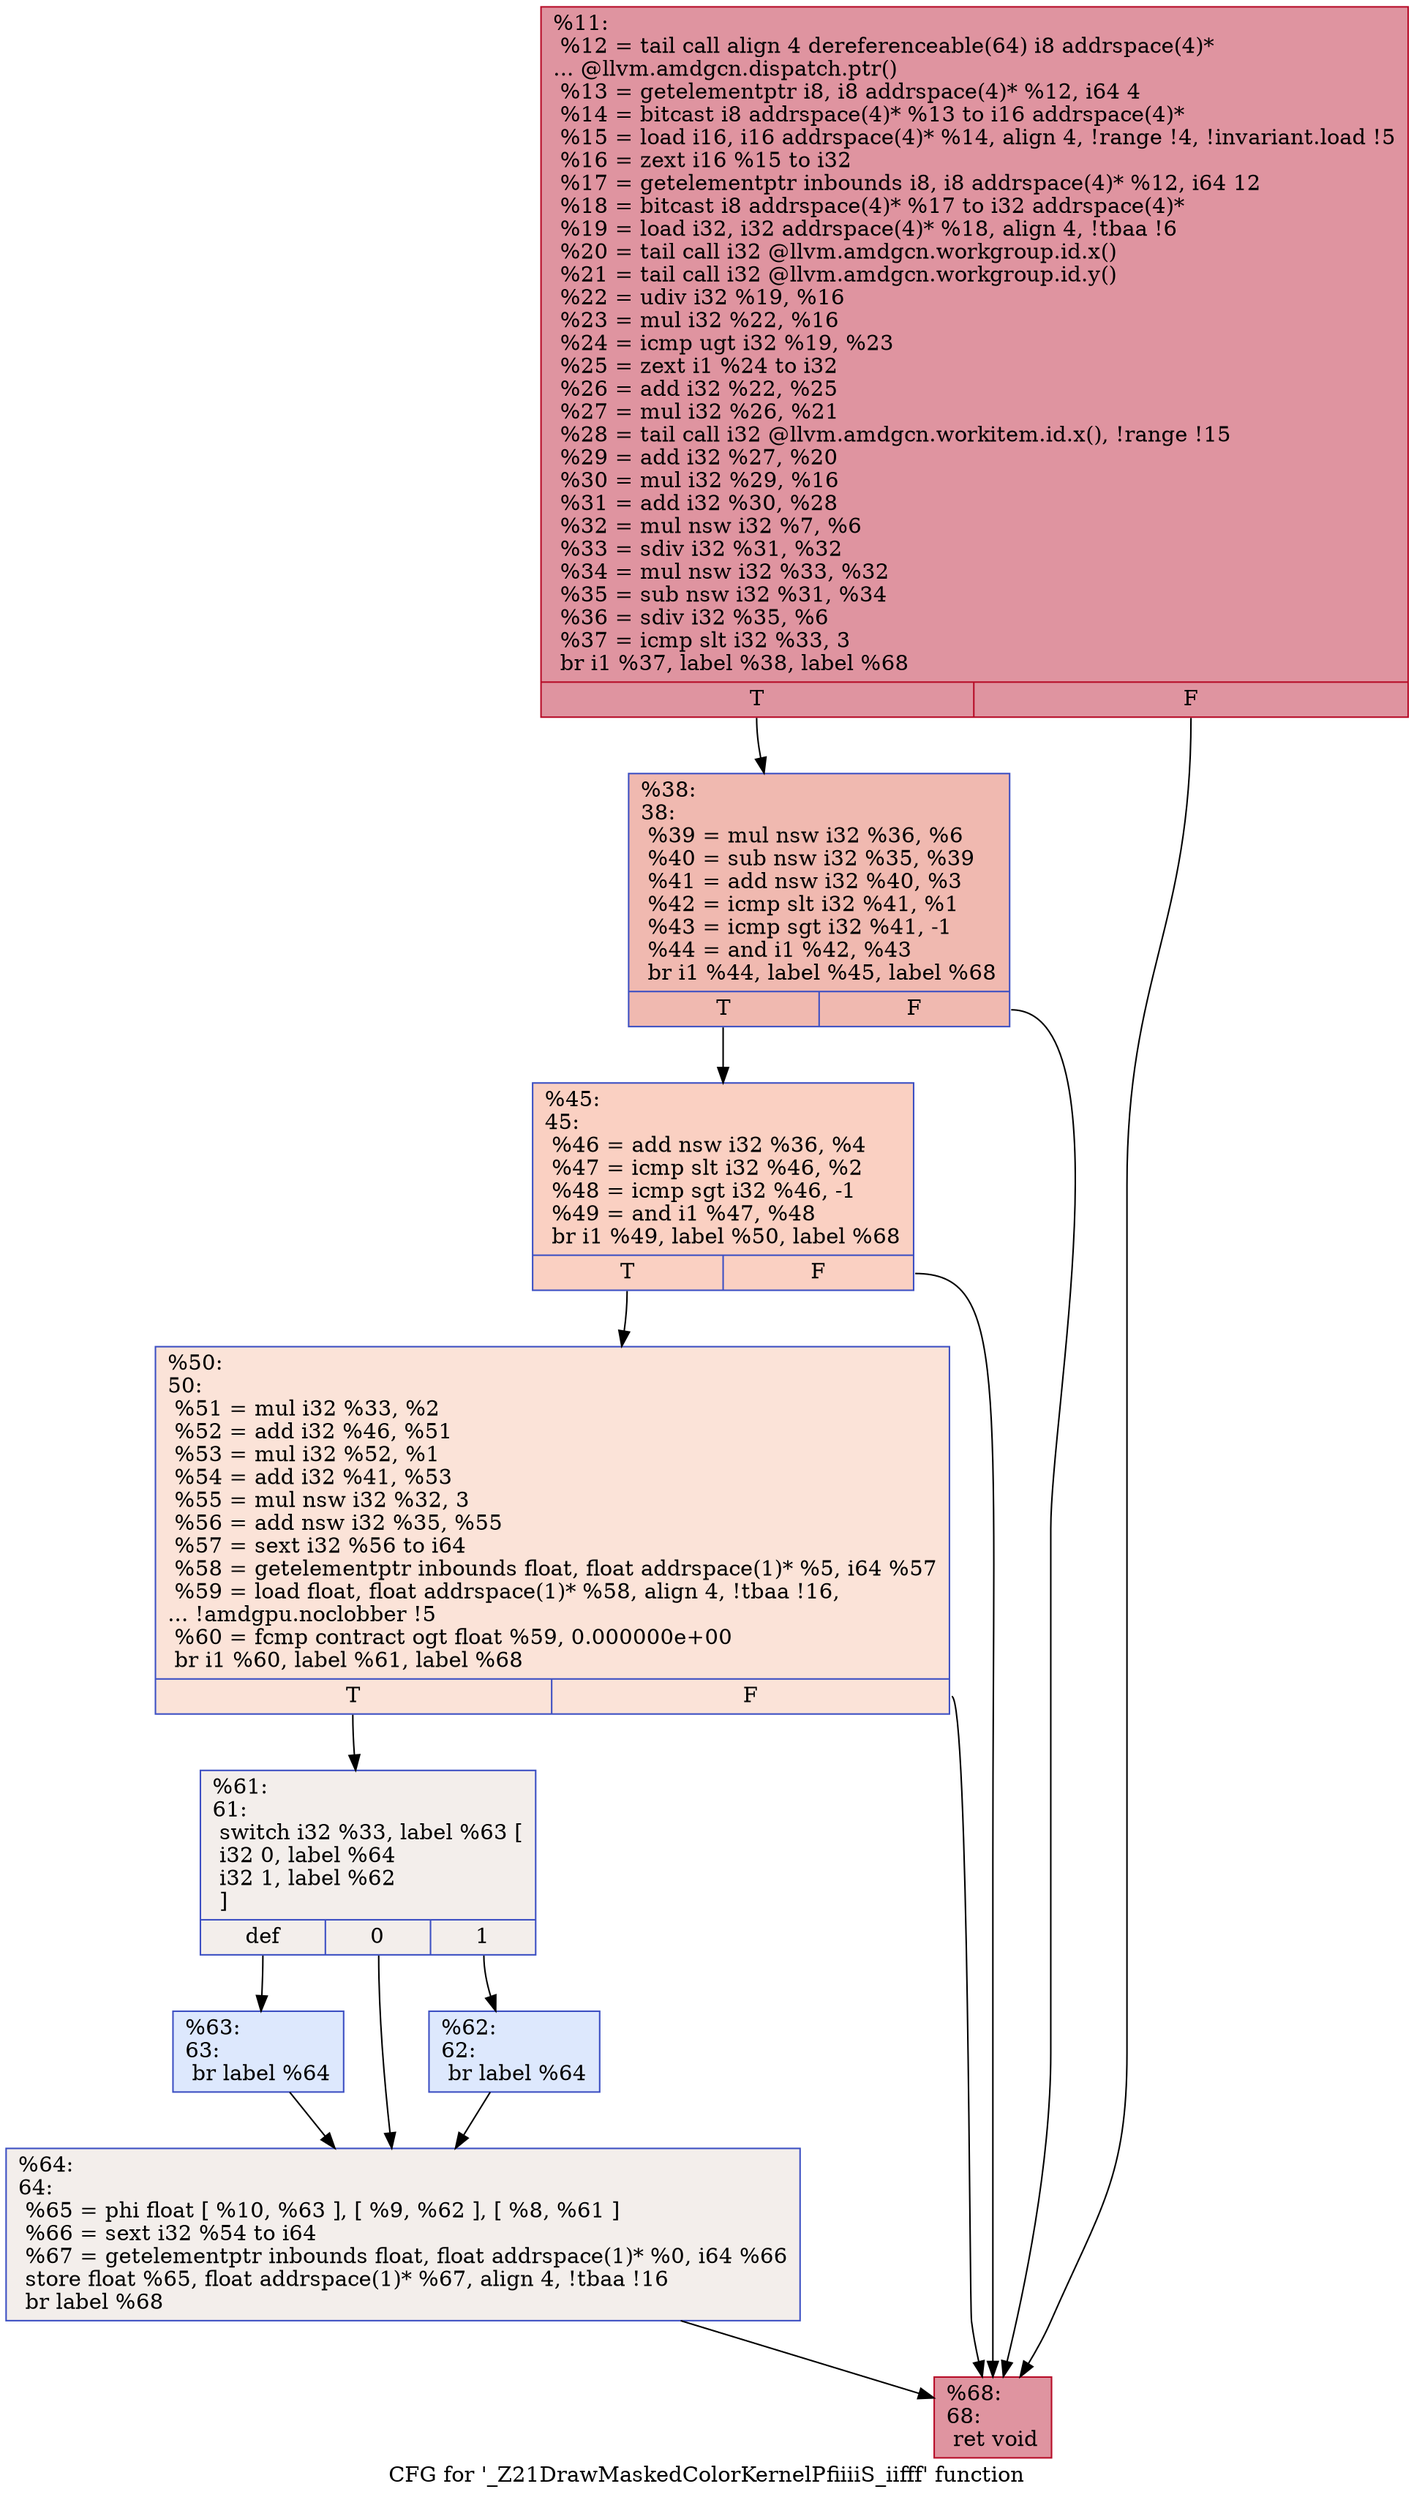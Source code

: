 digraph "CFG for '_Z21DrawMaskedColorKernelPfiiiiS_iifff' function" {
	label="CFG for '_Z21DrawMaskedColorKernelPfiiiiS_iifff' function";

	Node0x556cf70 [shape=record,color="#b70d28ff", style=filled, fillcolor="#b70d2870",label="{%11:\l  %12 = tail call align 4 dereferenceable(64) i8 addrspace(4)*\l... @llvm.amdgcn.dispatch.ptr()\l  %13 = getelementptr i8, i8 addrspace(4)* %12, i64 4\l  %14 = bitcast i8 addrspace(4)* %13 to i16 addrspace(4)*\l  %15 = load i16, i16 addrspace(4)* %14, align 4, !range !4, !invariant.load !5\l  %16 = zext i16 %15 to i32\l  %17 = getelementptr inbounds i8, i8 addrspace(4)* %12, i64 12\l  %18 = bitcast i8 addrspace(4)* %17 to i32 addrspace(4)*\l  %19 = load i32, i32 addrspace(4)* %18, align 4, !tbaa !6\l  %20 = tail call i32 @llvm.amdgcn.workgroup.id.x()\l  %21 = tail call i32 @llvm.amdgcn.workgroup.id.y()\l  %22 = udiv i32 %19, %16\l  %23 = mul i32 %22, %16\l  %24 = icmp ugt i32 %19, %23\l  %25 = zext i1 %24 to i32\l  %26 = add i32 %22, %25\l  %27 = mul i32 %26, %21\l  %28 = tail call i32 @llvm.amdgcn.workitem.id.x(), !range !15\l  %29 = add i32 %27, %20\l  %30 = mul i32 %29, %16\l  %31 = add i32 %30, %28\l  %32 = mul nsw i32 %7, %6\l  %33 = sdiv i32 %31, %32\l  %34 = mul nsw i32 %33, %32\l  %35 = sub nsw i32 %31, %34\l  %36 = sdiv i32 %35, %6\l  %37 = icmp slt i32 %33, 3\l  br i1 %37, label %38, label %68\l|{<s0>T|<s1>F}}"];
	Node0x556cf70:s0 -> Node0x556f340;
	Node0x556cf70:s1 -> Node0x55707c0;
	Node0x556f340 [shape=record,color="#3d50c3ff", style=filled, fillcolor="#de614d70",label="{%38:\l38:                                               \l  %39 = mul nsw i32 %36, %6\l  %40 = sub nsw i32 %35, %39\l  %41 = add nsw i32 %40, %3\l  %42 = icmp slt i32 %41, %1\l  %43 = icmp sgt i32 %41, -1\l  %44 = and i1 %42, %43\l  br i1 %44, label %45, label %68\l|{<s0>T|<s1>F}}"];
	Node0x556f340:s0 -> Node0x5570c60;
	Node0x556f340:s1 -> Node0x55707c0;
	Node0x5570c60 [shape=record,color="#3d50c3ff", style=filled, fillcolor="#f3947570",label="{%45:\l45:                                               \l  %46 = add nsw i32 %36, %4\l  %47 = icmp slt i32 %46, %2\l  %48 = icmp sgt i32 %46, -1\l  %49 = and i1 %47, %48\l  br i1 %49, label %50, label %68\l|{<s0>T|<s1>F}}"];
	Node0x5570c60:s0 -> Node0x5570fa0;
	Node0x5570c60:s1 -> Node0x55707c0;
	Node0x5570fa0 [shape=record,color="#3d50c3ff", style=filled, fillcolor="#f6bfa670",label="{%50:\l50:                                               \l  %51 = mul i32 %33, %2\l  %52 = add i32 %46, %51\l  %53 = mul i32 %52, %1\l  %54 = add i32 %41, %53\l  %55 = mul nsw i32 %32, 3\l  %56 = add nsw i32 %35, %55\l  %57 = sext i32 %56 to i64\l  %58 = getelementptr inbounds float, float addrspace(1)* %5, i64 %57\l  %59 = load float, float addrspace(1)* %58, align 4, !tbaa !16,\l... !amdgpu.noclobber !5\l  %60 = fcmp contract ogt float %59, 0.000000e+00\l  br i1 %60, label %61, label %68\l|{<s0>T|<s1>F}}"];
	Node0x5570fa0:s0 -> Node0x5572820;
	Node0x5570fa0:s1 -> Node0x55707c0;
	Node0x5572820 [shape=record,color="#3d50c3ff", style=filled, fillcolor="#e5d8d170",label="{%61:\l61:                                               \l  switch i32 %33, label %63 [\l    i32 0, label %64\l    i32 1, label %62\l  ]\l|{<s0>def|<s1>0|<s2>1}}"];
	Node0x5572820:s0 -> Node0x5572960;
	Node0x5572820:s1 -> Node0x55729b0;
	Node0x5572820:s2 -> Node0x5572a70;
	Node0x5572a70 [shape=record,color="#3d50c3ff", style=filled, fillcolor="#b2ccfb70",label="{%62:\l62:                                               \l  br label %64\l}"];
	Node0x5572a70 -> Node0x55729b0;
	Node0x5572960 [shape=record,color="#3d50c3ff", style=filled, fillcolor="#b2ccfb70",label="{%63:\l63:                                               \l  br label %64\l}"];
	Node0x5572960 -> Node0x55729b0;
	Node0x55729b0 [shape=record,color="#3d50c3ff", style=filled, fillcolor="#e5d8d170",label="{%64:\l64:                                               \l  %65 = phi float [ %10, %63 ], [ %9, %62 ], [ %8, %61 ]\l  %66 = sext i32 %54 to i64\l  %67 = getelementptr inbounds float, float addrspace(1)* %0, i64 %66\l  store float %65, float addrspace(1)* %67, align 4, !tbaa !16\l  br label %68\l}"];
	Node0x55729b0 -> Node0x55707c0;
	Node0x55707c0 [shape=record,color="#b70d28ff", style=filled, fillcolor="#b70d2870",label="{%68:\l68:                                               \l  ret void\l}"];
}
